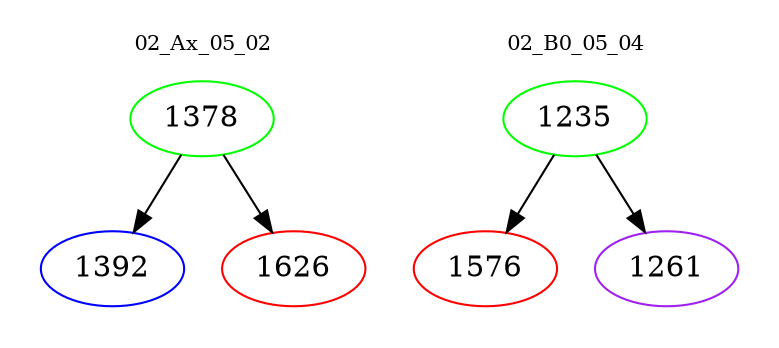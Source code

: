 digraph{
subgraph cluster_0 {
color = white
label = "02_Ax_05_02";
fontsize=10;
T0_1378 [label="1378", color="green"]
T0_1378 -> T0_1392 [color="black"]
T0_1392 [label="1392", color="blue"]
T0_1378 -> T0_1626 [color="black"]
T0_1626 [label="1626", color="red"]
}
subgraph cluster_1 {
color = white
label = "02_B0_05_04";
fontsize=10;
T1_1235 [label="1235", color="green"]
T1_1235 -> T1_1576 [color="black"]
T1_1576 [label="1576", color="red"]
T1_1235 -> T1_1261 [color="black"]
T1_1261 [label="1261", color="purple"]
}
}
